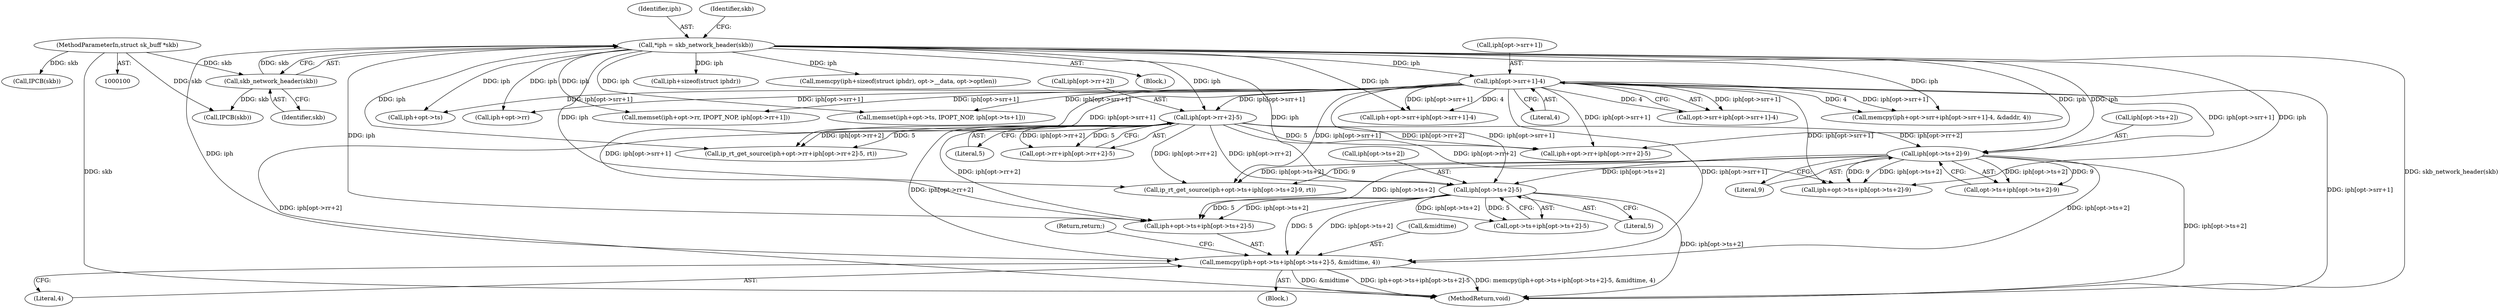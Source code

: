 digraph "0_linux_f6d8bd051c391c1c0458a30b2a7abcd939329259_15@API" {
"1000234" [label="(Call,memcpy(iph+opt->ts+iph[opt->ts+2]-5, &midtime, 4))"];
"1000177" [label="(Call,iph[opt->rr+2]-5)"];
"1000108" [label="(Call,*iph = skb_network_header(skb))"];
"1000110" [label="(Call,skb_network_header(skb))"];
"1000101" [label="(MethodParameterIn,struct sk_buff *skb)"];
"1000150" [label="(Call,iph[opt->srr+1]-4)"];
"1000241" [label="(Call,iph[opt->ts+2]-5)"];
"1000198" [label="(Call,iph[opt->ts+2]-9)"];
"1000109" [label="(Identifier,iph)"];
"1000122" [label="(Call,iph+sizeof(struct iphdr))"];
"1000150" [label="(Call,iph[opt->srr+1]-4)"];
"1000151" [label="(Call,iph[opt->srr+1])"];
"1000143" [label="(Call,memcpy(iph+opt->srr+iph[opt->srr+1]-4, &daddr, 4))"];
"1000249" [label="(Literal,5)"];
"1000116" [label="(Identifier,skb)"];
"1000289" [label="(Call,iph+opt->ts)"];
"1000206" [label="(Literal,9)"];
"1000136" [label="(Call,IPCB(skb))"];
"1000191" [label="(Call,ip_rt_get_source(iph+opt->ts+iph[opt->ts+2]-9, rt))"];
"1000235" [label="(Call,iph+opt->ts+iph[opt->ts+2]-5)"];
"1000177" [label="(Call,iph[opt->rr+2]-5)"];
"1000121" [label="(Call,memcpy(iph+sizeof(struct iphdr), opt->__data, opt->optlen))"];
"1000110" [label="(Call,skb_network_header(skb))"];
"1000194" [label="(Call,opt->ts+iph[opt->ts+2]-9)"];
"1000144" [label="(Call,iph+opt->srr+iph[opt->srr+1]-4)"];
"1000253" [label="(Return,return;)"];
"1000241" [label="(Call,iph[opt->ts+2]-5)"];
"1000260" [label="(Call,iph+opt->rr)"];
"1000111" [label="(Identifier,skb)"];
"1000171" [label="(Call,iph+opt->rr+iph[opt->rr+2]-5)"];
"1000185" [label="(Literal,5)"];
"1000212" [label="(Block,)"];
"1000173" [label="(Call,opt->rr+iph[opt->rr+2]-5)"];
"1000198" [label="(Call,iph[opt->ts+2]-9)"];
"1000192" [label="(Call,iph+opt->ts+iph[opt->ts+2]-9)"];
"1000250" [label="(Call,&midtime)"];
"1000101" [label="(MethodParameterIn,struct sk_buff *skb)"];
"1000242" [label="(Call,iph[opt->ts+2])"];
"1000170" [label="(Call,ip_rt_get_source(iph+opt->rr+iph[opt->rr+2]-5, rt))"];
"1000178" [label="(Call,iph[opt->rr+2])"];
"1000199" [label="(Call,iph[opt->ts+2])"];
"1000234" [label="(Call,memcpy(iph+opt->ts+iph[opt->ts+2]-5, &midtime, 4))"];
"1000108" [label="(Call,*iph = skb_network_header(skb))"];
"1000106" [label="(Block,)"];
"1000115" [label="(Call,IPCB(skb))"];
"1000158" [label="(Literal,4)"];
"1000237" [label="(Call,opt->ts+iph[opt->ts+2]-5)"];
"1000259" [label="(Call,memset(iph+opt->rr, IPOPT_NOP, iph[opt->rr+1]))"];
"1000288" [label="(Call,memset(iph+opt->ts, IPOPT_NOP, iph[opt->ts+1]))"];
"1000146" [label="(Call,opt->srr+iph[opt->srr+1]-4)"];
"1000316" [label="(MethodReturn,void)"];
"1000252" [label="(Literal,4)"];
"1000234" -> "1000212"  [label="AST: "];
"1000234" -> "1000252"  [label="CFG: "];
"1000235" -> "1000234"  [label="AST: "];
"1000250" -> "1000234"  [label="AST: "];
"1000252" -> "1000234"  [label="AST: "];
"1000253" -> "1000234"  [label="CFG: "];
"1000234" -> "1000316"  [label="DDG: iph+opt->ts+iph[opt->ts+2]-5"];
"1000234" -> "1000316"  [label="DDG: memcpy(iph+opt->ts+iph[opt->ts+2]-5, &midtime, 4)"];
"1000234" -> "1000316"  [label="DDG: &midtime"];
"1000177" -> "1000234"  [label="DDG: iph[opt->rr+2]"];
"1000150" -> "1000234"  [label="DDG: iph[opt->srr+1]"];
"1000241" -> "1000234"  [label="DDG: iph[opt->ts+2]"];
"1000241" -> "1000234"  [label="DDG: 5"];
"1000108" -> "1000234"  [label="DDG: iph"];
"1000198" -> "1000234"  [label="DDG: iph[opt->ts+2]"];
"1000177" -> "1000173"  [label="AST: "];
"1000177" -> "1000185"  [label="CFG: "];
"1000178" -> "1000177"  [label="AST: "];
"1000185" -> "1000177"  [label="AST: "];
"1000173" -> "1000177"  [label="CFG: "];
"1000177" -> "1000316"  [label="DDG: iph[opt->rr+2]"];
"1000177" -> "1000170"  [label="DDG: iph[opt->rr+2]"];
"1000177" -> "1000170"  [label="DDG: 5"];
"1000177" -> "1000171"  [label="DDG: iph[opt->rr+2]"];
"1000177" -> "1000171"  [label="DDG: 5"];
"1000177" -> "1000173"  [label="DDG: iph[opt->rr+2]"];
"1000177" -> "1000173"  [label="DDG: 5"];
"1000108" -> "1000177"  [label="DDG: iph"];
"1000150" -> "1000177"  [label="DDG: iph[opt->srr+1]"];
"1000177" -> "1000191"  [label="DDG: iph[opt->rr+2]"];
"1000177" -> "1000192"  [label="DDG: iph[opt->rr+2]"];
"1000177" -> "1000198"  [label="DDG: iph[opt->rr+2]"];
"1000177" -> "1000235"  [label="DDG: iph[opt->rr+2]"];
"1000177" -> "1000241"  [label="DDG: iph[opt->rr+2]"];
"1000108" -> "1000106"  [label="AST: "];
"1000108" -> "1000110"  [label="CFG: "];
"1000109" -> "1000108"  [label="AST: "];
"1000110" -> "1000108"  [label="AST: "];
"1000116" -> "1000108"  [label="CFG: "];
"1000108" -> "1000316"  [label="DDG: skb_network_header(skb)"];
"1000110" -> "1000108"  [label="DDG: skb"];
"1000108" -> "1000121"  [label="DDG: iph"];
"1000108" -> "1000122"  [label="DDG: iph"];
"1000108" -> "1000143"  [label="DDG: iph"];
"1000108" -> "1000144"  [label="DDG: iph"];
"1000108" -> "1000150"  [label="DDG: iph"];
"1000108" -> "1000170"  [label="DDG: iph"];
"1000108" -> "1000171"  [label="DDG: iph"];
"1000108" -> "1000191"  [label="DDG: iph"];
"1000108" -> "1000192"  [label="DDG: iph"];
"1000108" -> "1000198"  [label="DDG: iph"];
"1000108" -> "1000235"  [label="DDG: iph"];
"1000108" -> "1000241"  [label="DDG: iph"];
"1000108" -> "1000259"  [label="DDG: iph"];
"1000108" -> "1000260"  [label="DDG: iph"];
"1000108" -> "1000288"  [label="DDG: iph"];
"1000108" -> "1000289"  [label="DDG: iph"];
"1000110" -> "1000111"  [label="CFG: "];
"1000111" -> "1000110"  [label="AST: "];
"1000101" -> "1000110"  [label="DDG: skb"];
"1000110" -> "1000115"  [label="DDG: skb"];
"1000101" -> "1000100"  [label="AST: "];
"1000101" -> "1000316"  [label="DDG: skb"];
"1000101" -> "1000115"  [label="DDG: skb"];
"1000101" -> "1000136"  [label="DDG: skb"];
"1000150" -> "1000146"  [label="AST: "];
"1000150" -> "1000158"  [label="CFG: "];
"1000151" -> "1000150"  [label="AST: "];
"1000158" -> "1000150"  [label="AST: "];
"1000146" -> "1000150"  [label="CFG: "];
"1000150" -> "1000316"  [label="DDG: iph[opt->srr+1]"];
"1000150" -> "1000143"  [label="DDG: iph[opt->srr+1]"];
"1000150" -> "1000143"  [label="DDG: 4"];
"1000150" -> "1000144"  [label="DDG: iph[opt->srr+1]"];
"1000150" -> "1000144"  [label="DDG: 4"];
"1000150" -> "1000146"  [label="DDG: iph[opt->srr+1]"];
"1000150" -> "1000146"  [label="DDG: 4"];
"1000150" -> "1000170"  [label="DDG: iph[opt->srr+1]"];
"1000150" -> "1000171"  [label="DDG: iph[opt->srr+1]"];
"1000150" -> "1000191"  [label="DDG: iph[opt->srr+1]"];
"1000150" -> "1000192"  [label="DDG: iph[opt->srr+1]"];
"1000150" -> "1000198"  [label="DDG: iph[opt->srr+1]"];
"1000150" -> "1000235"  [label="DDG: iph[opt->srr+1]"];
"1000150" -> "1000241"  [label="DDG: iph[opt->srr+1]"];
"1000150" -> "1000259"  [label="DDG: iph[opt->srr+1]"];
"1000150" -> "1000260"  [label="DDG: iph[opt->srr+1]"];
"1000150" -> "1000288"  [label="DDG: iph[opt->srr+1]"];
"1000150" -> "1000289"  [label="DDG: iph[opt->srr+1]"];
"1000241" -> "1000237"  [label="AST: "];
"1000241" -> "1000249"  [label="CFG: "];
"1000242" -> "1000241"  [label="AST: "];
"1000249" -> "1000241"  [label="AST: "];
"1000237" -> "1000241"  [label="CFG: "];
"1000241" -> "1000316"  [label="DDG: iph[opt->ts+2]"];
"1000241" -> "1000235"  [label="DDG: iph[opt->ts+2]"];
"1000241" -> "1000235"  [label="DDG: 5"];
"1000241" -> "1000237"  [label="DDG: iph[opt->ts+2]"];
"1000241" -> "1000237"  [label="DDG: 5"];
"1000198" -> "1000241"  [label="DDG: iph[opt->ts+2]"];
"1000198" -> "1000194"  [label="AST: "];
"1000198" -> "1000206"  [label="CFG: "];
"1000199" -> "1000198"  [label="AST: "];
"1000206" -> "1000198"  [label="AST: "];
"1000194" -> "1000198"  [label="CFG: "];
"1000198" -> "1000316"  [label="DDG: iph[opt->ts+2]"];
"1000198" -> "1000191"  [label="DDG: iph[opt->ts+2]"];
"1000198" -> "1000191"  [label="DDG: 9"];
"1000198" -> "1000192"  [label="DDG: iph[opt->ts+2]"];
"1000198" -> "1000192"  [label="DDG: 9"];
"1000198" -> "1000194"  [label="DDG: iph[opt->ts+2]"];
"1000198" -> "1000194"  [label="DDG: 9"];
"1000198" -> "1000235"  [label="DDG: iph[opt->ts+2]"];
}
